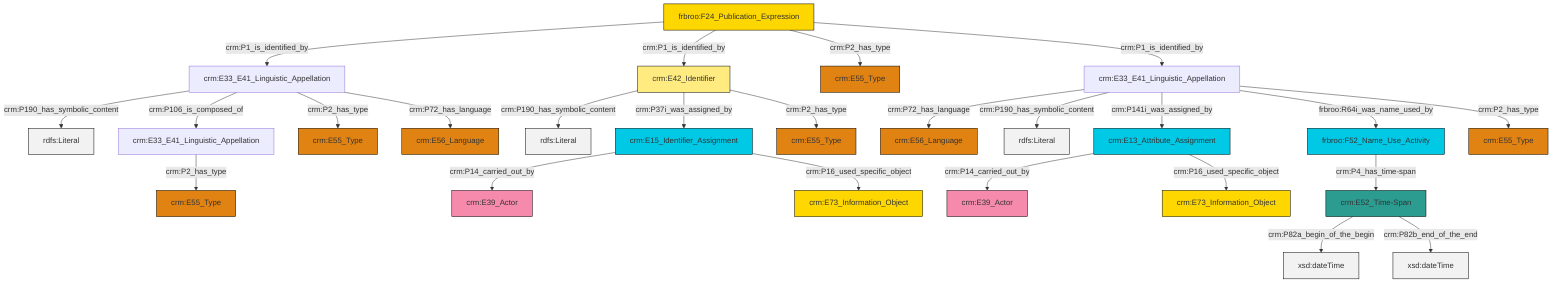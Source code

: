 graph TD
classDef Literal fill:#f2f2f2,stroke:#000000;
classDef CRM_Entity fill:#FFFFFF,stroke:#000000;
classDef Temporal_Entity fill:#00C9E6, stroke:#000000;
classDef Type fill:#E18312, stroke:#000000;
classDef Time-Span fill:#2C9C91, stroke:#000000;
classDef Appellation fill:#FFEB7F, stroke:#000000;
classDef Place fill:#008836, stroke:#000000;
classDef Persistent_Item fill:#B266B2, stroke:#000000;
classDef Conceptual_Object fill:#FFD700, stroke:#000000;
classDef Physical_Thing fill:#D2B48C, stroke:#000000;
classDef Actor fill:#f58aad, stroke:#000000;
classDef PC_Classes fill:#4ce600, stroke:#000000;
classDef Multi fill:#cccccc,stroke:#000000;

2["crm:E33_E41_Linguistic_Appellation"]:::Default -->|crm:P72_has_language| 3["crm:E56_Language"]:::Type
4["frbroo:F24_Publication_Expression"]:::Conceptual_Object -->|crm:P1_is_identified_by| 5["crm:E33_E41_Linguistic_Appellation"]:::Default
2["crm:E33_E41_Linguistic_Appellation"]:::Default -->|crm:P190_has_symbolic_content| 12[rdfs:Literal]:::Literal
13["crm:E13_Attribute_Assignment"]:::Temporal_Entity -->|crm:P14_carried_out_by| 14["crm:E39_Actor"]:::Actor
16["crm:E15_Identifier_Assignment"]:::Temporal_Entity -->|crm:P14_carried_out_by| 17["crm:E39_Actor"]:::Actor
13["crm:E13_Attribute_Assignment"]:::Temporal_Entity -->|crm:P16_used_specific_object| 20["crm:E73_Information_Object"]:::Conceptual_Object
5["crm:E33_E41_Linguistic_Appellation"]:::Default -->|crm:P190_has_symbolic_content| 22[rdfs:Literal]:::Literal
23["frbroo:F52_Name_Use_Activity"]:::Temporal_Entity -->|crm:P4_has_time-span| 24["crm:E52_Time-Span"]:::Time-Span
4["frbroo:F24_Publication_Expression"]:::Conceptual_Object -->|crm:P1_is_identified_by| 25["crm:E42_Identifier"]:::Appellation
24["crm:E52_Time-Span"]:::Time-Span -->|crm:P82a_begin_of_the_begin| 27[xsd:dateTime]:::Literal
4["frbroo:F24_Publication_Expression"]:::Conceptual_Object -->|crm:P2_has_type| 18["crm:E55_Type"]:::Type
2["crm:E33_E41_Linguistic_Appellation"]:::Default -->|crm:P141i_was_assigned_by| 13["crm:E13_Attribute_Assignment"]:::Temporal_Entity
16["crm:E15_Identifier_Assignment"]:::Temporal_Entity -->|crm:P16_used_specific_object| 32["crm:E73_Information_Object"]:::Conceptual_Object
5["crm:E33_E41_Linguistic_Appellation"]:::Default -->|crm:P106_is_composed_of| 33["crm:E33_E41_Linguistic_Appellation"]:::Default
2["crm:E33_E41_Linguistic_Appellation"]:::Default -->|frbroo:R64i_was_name_used_by| 23["frbroo:F52_Name_Use_Activity"]:::Temporal_Entity
24["crm:E52_Time-Span"]:::Time-Span -->|crm:P82b_end_of_the_end| 37[xsd:dateTime]:::Literal
4["frbroo:F24_Publication_Expression"]:::Conceptual_Object -->|crm:P1_is_identified_by| 2["crm:E33_E41_Linguistic_Appellation"]:::Default
25["crm:E42_Identifier"]:::Appellation -->|crm:P190_has_symbolic_content| 38[rdfs:Literal]:::Literal
25["crm:E42_Identifier"]:::Appellation -->|crm:P37i_was_assigned_by| 16["crm:E15_Identifier_Assignment"]:::Temporal_Entity
2["crm:E33_E41_Linguistic_Appellation"]:::Default -->|crm:P2_has_type| 0["crm:E55_Type"]:::Type
5["crm:E33_E41_Linguistic_Appellation"]:::Default -->|crm:P2_has_type| 6["crm:E55_Type"]:::Type
5["crm:E33_E41_Linguistic_Appellation"]:::Default -->|crm:P72_has_language| 10["crm:E56_Language"]:::Type
33["crm:E33_E41_Linguistic_Appellation"]:::Default -->|crm:P2_has_type| 8["crm:E55_Type"]:::Type
25["crm:E42_Identifier"]:::Appellation -->|crm:P2_has_type| 41["crm:E55_Type"]:::Type